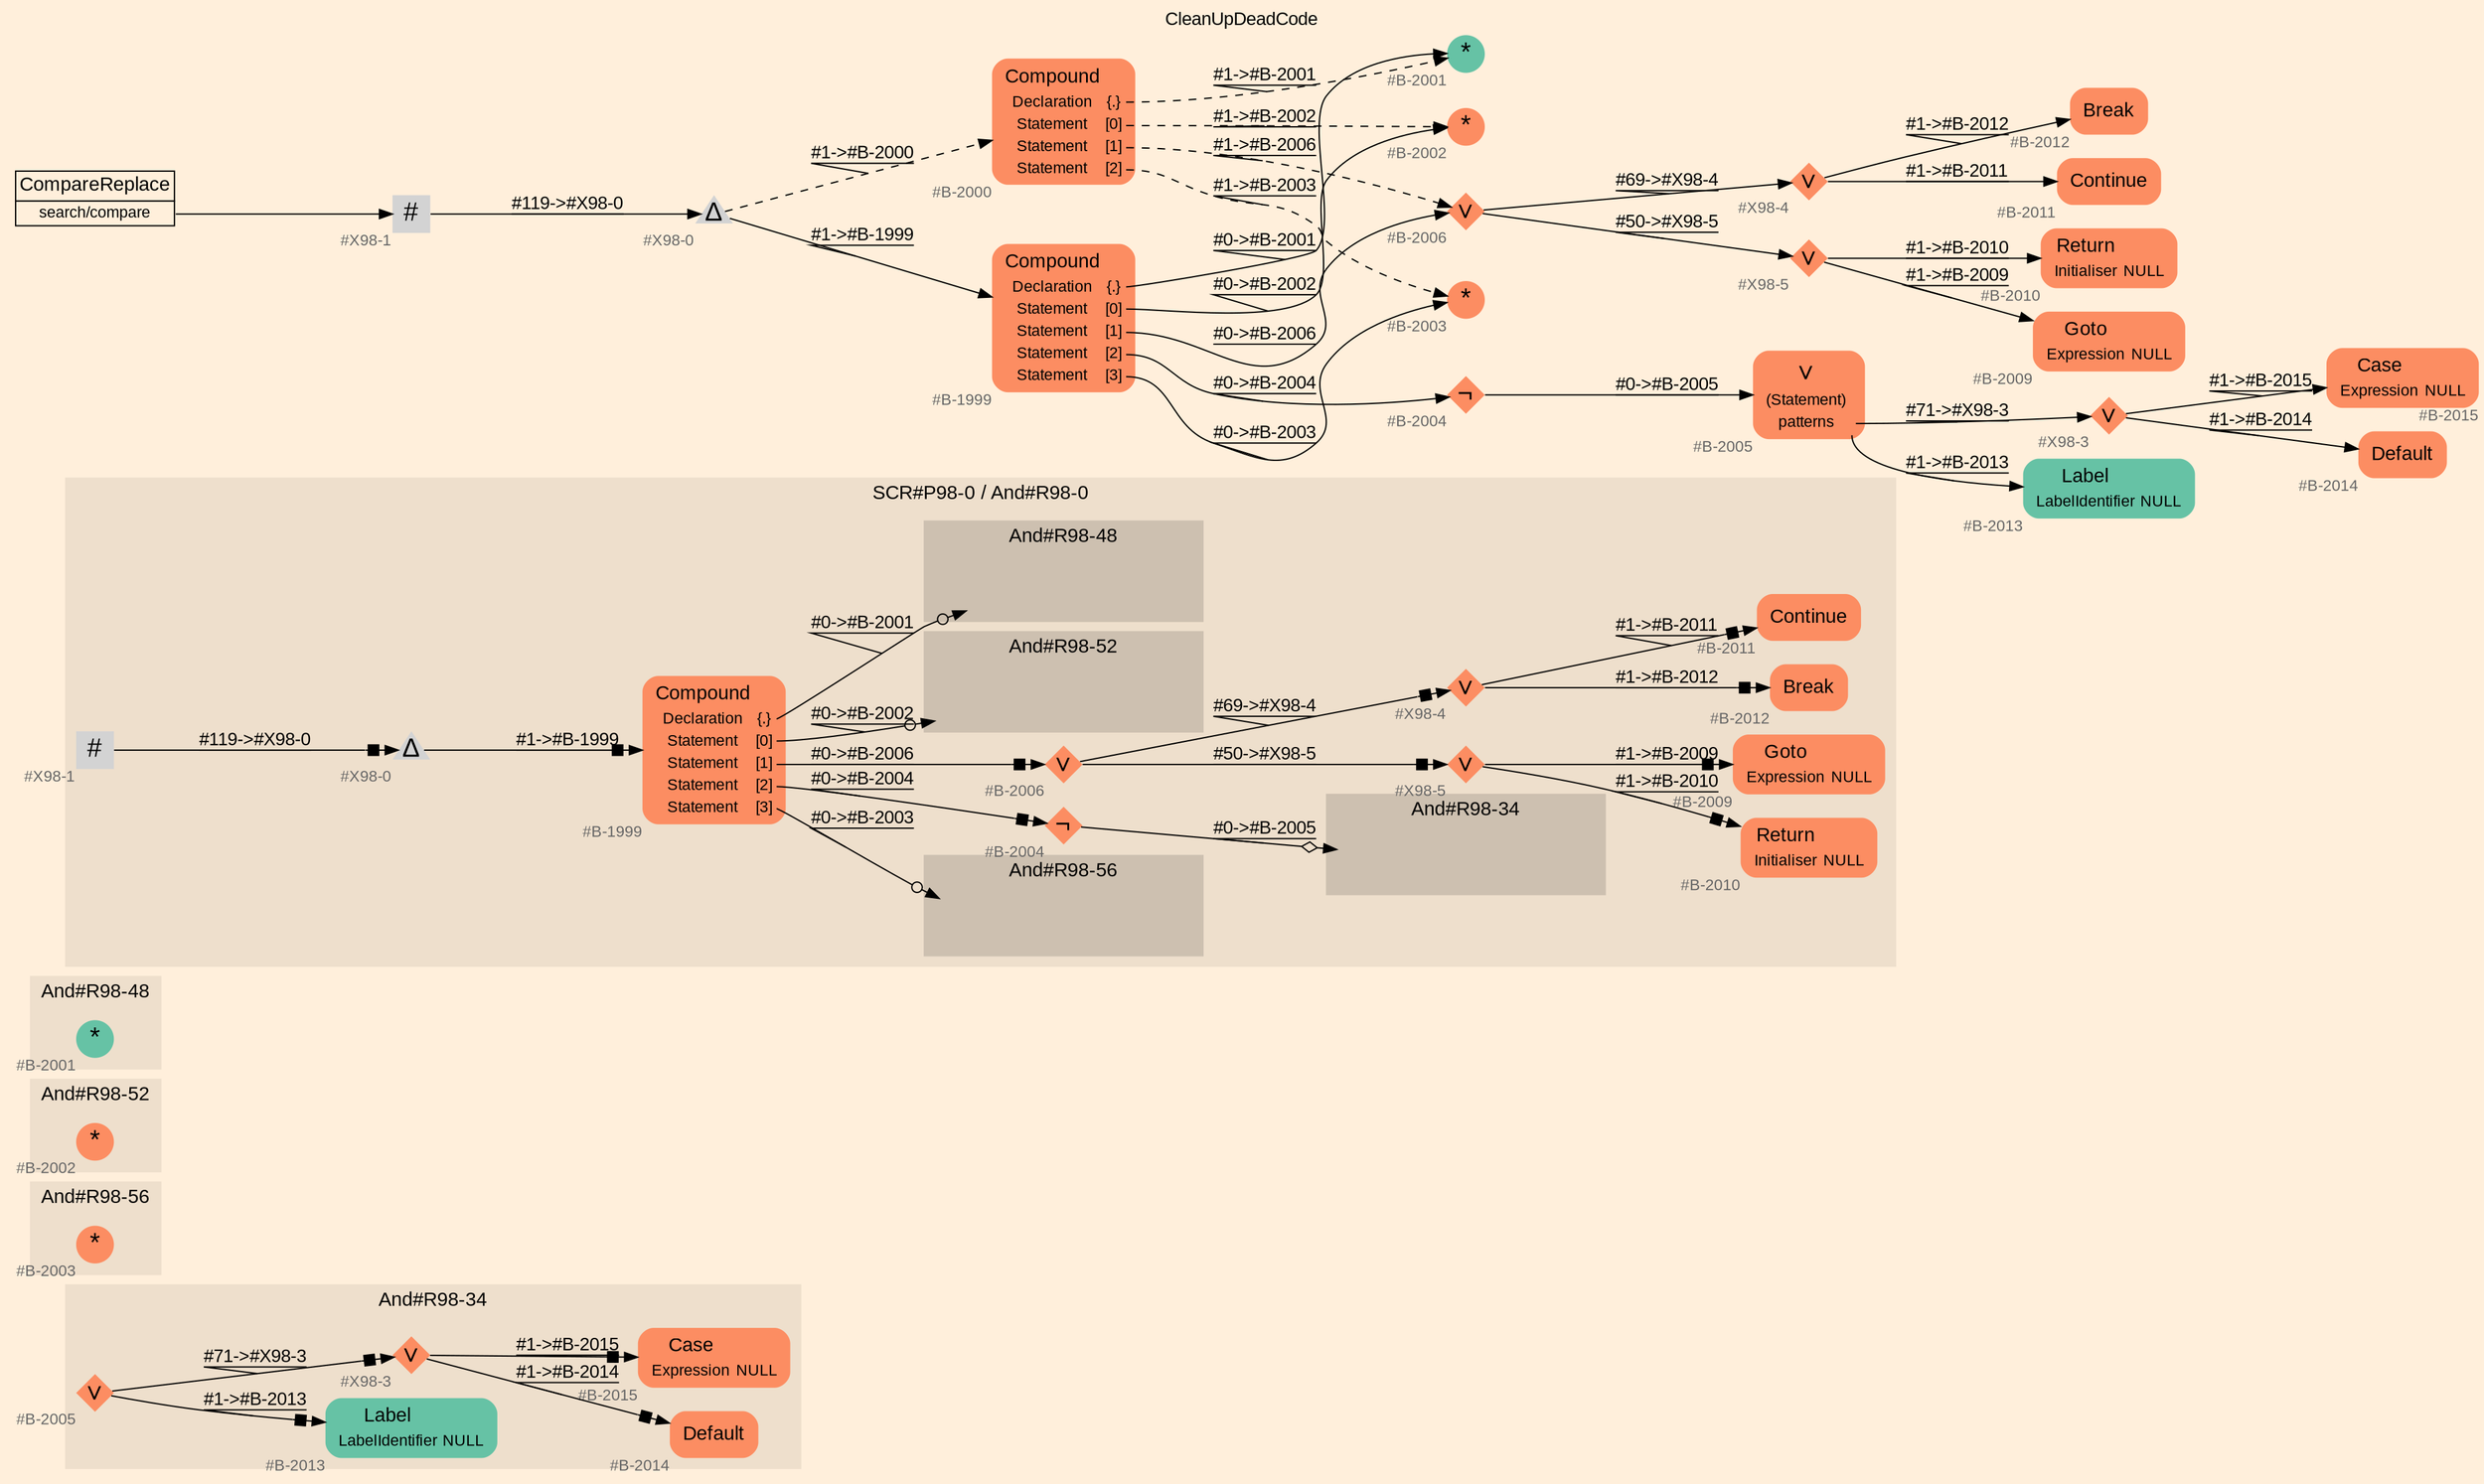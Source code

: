 digraph "CleanUpDeadCode" {
label = "CleanUpDeadCode"
labelloc = t
graph [
    rankdir = "LR"
    ranksep = 0.3
    bgcolor = antiquewhite1
    color = black
    fontcolor = black
    fontname = "Arial"
];
node [
    fontname = "Arial"
];
edge [
    fontname = "Arial"
];

// -------------------- figure And#R98-34 --------------------
// -------- region And#R98-34 ----------
subgraph "clusterAnd#R98-34" {
    label = "And#R98-34"
    style = "filled"
    color = antiquewhite2
    fontsize = "15"
    // -------- block And#R98-34/#B-2005 ----------
    "And#R98-34/#B-2005" [
        fillcolor = "/set28/2"
        xlabel = "#B-2005"
        fontsize = "12"
        fontcolor = grey40
        shape = "diamond"
        label = <<FONT COLOR="black" POINT-SIZE="20">∨</FONT>>
        style = "filled"
        penwidth = 0.0
        fixedsize = true
        width = 0.4
        height = 0.4
    ];
    
    // -------- block And#R98-34/#B-2013 ----------
    "And#R98-34/#B-2013" [
        fillcolor = "/set28/1"
        xlabel = "#B-2013"
        fontsize = "12"
        fontcolor = grey40
        shape = "plaintext"
        label = <<TABLE BORDER="0" CELLBORDER="0" CELLSPACING="0">
         <TR><TD><FONT COLOR="black" POINT-SIZE="15">Label</FONT></TD></TR>
         <TR><TD><FONT COLOR="black" POINT-SIZE="12">LabelIdentifier</FONT></TD><TD PORT="port0"><FONT COLOR="black" POINT-SIZE="12">NULL</FONT></TD></TR>
        </TABLE>>
        style = "rounded,filled"
    ];
    
    // -------- block And#R98-34/#B-2014 ----------
    "And#R98-34/#B-2014" [
        fillcolor = "/set28/2"
        xlabel = "#B-2014"
        fontsize = "12"
        fontcolor = grey40
        shape = "plaintext"
        label = <<TABLE BORDER="0" CELLBORDER="0" CELLSPACING="0">
         <TR><TD><FONT COLOR="black" POINT-SIZE="15">Default</FONT></TD></TR>
        </TABLE>>
        style = "rounded,filled"
    ];
    
    // -------- block And#R98-34/#B-2015 ----------
    "And#R98-34/#B-2015" [
        fillcolor = "/set28/2"
        xlabel = "#B-2015"
        fontsize = "12"
        fontcolor = grey40
        shape = "plaintext"
        label = <<TABLE BORDER="0" CELLBORDER="0" CELLSPACING="0">
         <TR><TD><FONT COLOR="black" POINT-SIZE="15">Case</FONT></TD></TR>
         <TR><TD><FONT COLOR="black" POINT-SIZE="12">Expression</FONT></TD><TD PORT="port0"><FONT COLOR="black" POINT-SIZE="12">NULL</FONT></TD></TR>
        </TABLE>>
        style = "rounded,filled"
    ];
    
    // -------- block And#R98-34/#X98-3 ----------
    "And#R98-34/#X98-3" [
        fillcolor = "/set28/2"
        xlabel = "#X98-3"
        fontsize = "12"
        fontcolor = grey40
        shape = "diamond"
        label = <<FONT COLOR="black" POINT-SIZE="20">∨</FONT>>
        style = "filled"
        penwidth = 0.0
        fixedsize = true
        width = 0.4
        height = 0.4
    ];
    
}

"And#R98-34/#B-2005" -> "And#R98-34/#X98-3" [
    arrowhead="normalnonebox"
    label = "#71-&gt;#X98-3"
    decorate = true
    color = black
    fontcolor = black
];

"And#R98-34/#B-2005" -> "And#R98-34/#B-2013" [
    arrowhead="normalnonebox"
    label = "#1-&gt;#B-2013"
    decorate = true
    color = black
    fontcolor = black
];

"And#R98-34/#X98-3" -> "And#R98-34/#B-2015" [
    arrowhead="normalnonebox"
    label = "#1-&gt;#B-2015"
    decorate = true
    color = black
    fontcolor = black
];

"And#R98-34/#X98-3" -> "And#R98-34/#B-2014" [
    arrowhead="normalnonebox"
    label = "#1-&gt;#B-2014"
    decorate = true
    color = black
    fontcolor = black
];


// -------------------- figure And#R98-56 --------------------
// -------- region And#R98-56 ----------
subgraph "clusterAnd#R98-56" {
    label = "And#R98-56"
    style = "filled"
    color = antiquewhite2
    fontsize = "15"
    // -------- block And#R98-56/#B-2003 ----------
    "And#R98-56/#B-2003" [
        fillcolor = "/set28/2"
        xlabel = "#B-2003"
        fontsize = "12"
        fontcolor = grey40
        shape = "circle"
        label = <<FONT COLOR="black" POINT-SIZE="20">*</FONT>>
        style = "filled"
        penwidth = 0.0
        fixedsize = true
        width = 0.4
        height = 0.4
    ];
    
}


// -------------------- figure And#R98-52 --------------------
// -------- region And#R98-52 ----------
subgraph "clusterAnd#R98-52" {
    label = "And#R98-52"
    style = "filled"
    color = antiquewhite2
    fontsize = "15"
    // -------- block And#R98-52/#B-2002 ----------
    "And#R98-52/#B-2002" [
        fillcolor = "/set28/2"
        xlabel = "#B-2002"
        fontsize = "12"
        fontcolor = grey40
        shape = "circle"
        label = <<FONT COLOR="black" POINT-SIZE="20">*</FONT>>
        style = "filled"
        penwidth = 0.0
        fixedsize = true
        width = 0.4
        height = 0.4
    ];
    
}


// -------------------- figure And#R98-48 --------------------
// -------- region And#R98-48 ----------
subgraph "clusterAnd#R98-48" {
    label = "And#R98-48"
    style = "filled"
    color = antiquewhite2
    fontsize = "15"
    // -------- block And#R98-48/#B-2001 ----------
    "And#R98-48/#B-2001" [
        fillcolor = "/set28/1"
        xlabel = "#B-2001"
        fontsize = "12"
        fontcolor = grey40
        shape = "circle"
        label = <<FONT COLOR="black" POINT-SIZE="20">*</FONT>>
        style = "filled"
        penwidth = 0.0
        fixedsize = true
        width = 0.4
        height = 0.4
    ];
    
}


// -------------------- figure And#R98-0 --------------------
// -------- region And#R98-0 ----------
subgraph "clusterAnd#R98-0" {
    label = "SCR#P98-0 / And#R98-0"
    style = "filled"
    color = antiquewhite2
    fontsize = "15"
    // -------- block And#R98-0/#B-1999 ----------
    "And#R98-0/#B-1999" [
        fillcolor = "/set28/2"
        xlabel = "#B-1999"
        fontsize = "12"
        fontcolor = grey40
        shape = "plaintext"
        label = <<TABLE BORDER="0" CELLBORDER="0" CELLSPACING="0">
         <TR><TD><FONT COLOR="black" POINT-SIZE="15">Compound</FONT></TD></TR>
         <TR><TD><FONT COLOR="black" POINT-SIZE="12">Declaration</FONT></TD><TD PORT="port0"><FONT COLOR="black" POINT-SIZE="12">{.}</FONT></TD></TR>
         <TR><TD><FONT COLOR="black" POINT-SIZE="12">Statement</FONT></TD><TD PORT="port1"><FONT COLOR="black" POINT-SIZE="12">[0]</FONT></TD></TR>
         <TR><TD><FONT COLOR="black" POINT-SIZE="12">Statement</FONT></TD><TD PORT="port2"><FONT COLOR="black" POINT-SIZE="12">[1]</FONT></TD></TR>
         <TR><TD><FONT COLOR="black" POINT-SIZE="12">Statement</FONT></TD><TD PORT="port3"><FONT COLOR="black" POINT-SIZE="12">[2]</FONT></TD></TR>
         <TR><TD><FONT COLOR="black" POINT-SIZE="12">Statement</FONT></TD><TD PORT="port4"><FONT COLOR="black" POINT-SIZE="12">[3]</FONT></TD></TR>
        </TABLE>>
        style = "rounded,filled"
    ];
    
    // -------- block And#R98-0/#B-2004 ----------
    "And#R98-0/#B-2004" [
        fillcolor = "/set28/2"
        xlabel = "#B-2004"
        fontsize = "12"
        fontcolor = grey40
        shape = "diamond"
        label = <<FONT COLOR="black" POINT-SIZE="20">¬</FONT>>
        style = "filled"
        penwidth = 0.0
        fixedsize = true
        width = 0.4
        height = 0.4
    ];
    
    // -------- block And#R98-0/#B-2006 ----------
    "And#R98-0/#B-2006" [
        fillcolor = "/set28/2"
        xlabel = "#B-2006"
        fontsize = "12"
        fontcolor = grey40
        shape = "diamond"
        label = <<FONT COLOR="black" POINT-SIZE="20">∨</FONT>>
        style = "filled"
        penwidth = 0.0
        fixedsize = true
        width = 0.4
        height = 0.4
    ];
    
    // -------- block And#R98-0/#B-2009 ----------
    "And#R98-0/#B-2009" [
        fillcolor = "/set28/2"
        xlabel = "#B-2009"
        fontsize = "12"
        fontcolor = grey40
        shape = "plaintext"
        label = <<TABLE BORDER="0" CELLBORDER="0" CELLSPACING="0">
         <TR><TD><FONT COLOR="black" POINT-SIZE="15">Goto</FONT></TD></TR>
         <TR><TD><FONT COLOR="black" POINT-SIZE="12">Expression</FONT></TD><TD PORT="port0"><FONT COLOR="black" POINT-SIZE="12">NULL</FONT></TD></TR>
        </TABLE>>
        style = "rounded,filled"
    ];
    
    // -------- block And#R98-0/#B-2010 ----------
    "And#R98-0/#B-2010" [
        fillcolor = "/set28/2"
        xlabel = "#B-2010"
        fontsize = "12"
        fontcolor = grey40
        shape = "plaintext"
        label = <<TABLE BORDER="0" CELLBORDER="0" CELLSPACING="0">
         <TR><TD><FONT COLOR="black" POINT-SIZE="15">Return</FONT></TD></TR>
         <TR><TD><FONT COLOR="black" POINT-SIZE="12">Initialiser</FONT></TD><TD PORT="port0"><FONT COLOR="black" POINT-SIZE="12">NULL</FONT></TD></TR>
        </TABLE>>
        style = "rounded,filled"
    ];
    
    // -------- block And#R98-0/#B-2011 ----------
    "And#R98-0/#B-2011" [
        fillcolor = "/set28/2"
        xlabel = "#B-2011"
        fontsize = "12"
        fontcolor = grey40
        shape = "plaintext"
        label = <<TABLE BORDER="0" CELLBORDER="0" CELLSPACING="0">
         <TR><TD><FONT COLOR="black" POINT-SIZE="15">Continue</FONT></TD></TR>
        </TABLE>>
        style = "rounded,filled"
    ];
    
    // -------- block And#R98-0/#B-2012 ----------
    "And#R98-0/#B-2012" [
        fillcolor = "/set28/2"
        xlabel = "#B-2012"
        fontsize = "12"
        fontcolor = grey40
        shape = "plaintext"
        label = <<TABLE BORDER="0" CELLBORDER="0" CELLSPACING="0">
         <TR><TD><FONT COLOR="black" POINT-SIZE="15">Break</FONT></TD></TR>
        </TABLE>>
        style = "rounded,filled"
    ];
    
    // -------- block And#R98-0/#X98-0 ----------
    "And#R98-0/#X98-0" [
        xlabel = "#X98-0"
        fontsize = "12"
        fontcolor = grey40
        shape = "triangle"
        label = <<FONT COLOR="black" POINT-SIZE="20">Δ</FONT>>
        style = "filled"
        penwidth = 0.0
        fixedsize = true
        width = 0.4
        height = 0.4
    ];
    
    // -------- block And#R98-0/#X98-1 ----------
    "And#R98-0/#X98-1" [
        xlabel = "#X98-1"
        fontsize = "12"
        fontcolor = grey40
        shape = "square"
        label = <<FONT COLOR="black" POINT-SIZE="20">#</FONT>>
        style = "filled"
        penwidth = 0.0
        fixedsize = true
        width = 0.4
        height = 0.4
    ];
    
    // -------- block And#R98-0/#X98-4 ----------
    "And#R98-0/#X98-4" [
        fillcolor = "/set28/2"
        xlabel = "#X98-4"
        fontsize = "12"
        fontcolor = grey40
        shape = "diamond"
        label = <<FONT COLOR="black" POINT-SIZE="20">∨</FONT>>
        style = "filled"
        penwidth = 0.0
        fixedsize = true
        width = 0.4
        height = 0.4
    ];
    
    // -------- block And#R98-0/#X98-5 ----------
    "And#R98-0/#X98-5" [
        fillcolor = "/set28/2"
        xlabel = "#X98-5"
        fontsize = "12"
        fontcolor = grey40
        shape = "diamond"
        label = <<FONT COLOR="black" POINT-SIZE="20">∨</FONT>>
        style = "filled"
        penwidth = 0.0
        fixedsize = true
        width = 0.4
        height = 0.4
    ];
    
    // -------- region And#R98-0/And#R98-48 ----------
    subgraph "clusterAnd#R98-0/And#R98-48" {
        label = "And#R98-48"
        style = "filled"
        color = antiquewhite3
        fontsize = "15"
        // -------- block And#R98-0/And#R98-48/#B-2001 ----------
        "And#R98-0/And#R98-48/#B-2001" [
            fillcolor = "/set28/1"
            xlabel = "#B-2001"
            fontsize = "12"
            fontcolor = grey40
            shape = "none"
            style = "invisible"
        ];
        
    }
    
    // -------- region And#R98-0/And#R98-52 ----------
    subgraph "clusterAnd#R98-0/And#R98-52" {
        label = "And#R98-52"
        style = "filled"
        color = antiquewhite3
        fontsize = "15"
        // -------- block And#R98-0/And#R98-52/#B-2002 ----------
        "And#R98-0/And#R98-52/#B-2002" [
            fillcolor = "/set28/2"
            xlabel = "#B-2002"
            fontsize = "12"
            fontcolor = grey40
            shape = "none"
            style = "invisible"
        ];
        
    }
    
    // -------- region And#R98-0/And#R98-56 ----------
    subgraph "clusterAnd#R98-0/And#R98-56" {
        label = "And#R98-56"
        style = "filled"
        color = antiquewhite3
        fontsize = "15"
        // -------- block And#R98-0/And#R98-56/#B-2003 ----------
        "And#R98-0/And#R98-56/#B-2003" [
            fillcolor = "/set28/2"
            xlabel = "#B-2003"
            fontsize = "12"
            fontcolor = grey40
            shape = "none"
            style = "invisible"
        ];
        
    }
    
    // -------- region And#R98-0/And#R98-34 ----------
    subgraph "clusterAnd#R98-0/And#R98-34" {
        label = "And#R98-34"
        style = "filled"
        color = antiquewhite3
        fontsize = "15"
        // -------- block And#R98-0/And#R98-34/#B-2005 ----------
        "And#R98-0/And#R98-34/#B-2005" [
            fillcolor = "/set28/2"
            xlabel = "#B-2005"
            fontsize = "12"
            fontcolor = grey40
            shape = "none"
            style = "invisible"
        ];
        
    }
    
}

"And#R98-0/#B-1999":port0 -> "And#R98-0/And#R98-48/#B-2001" [
    arrowhead="normalnoneodot"
    label = "#0-&gt;#B-2001"
    decorate = true
    color = black
    fontcolor = black
];

"And#R98-0/#B-1999":port1 -> "And#R98-0/And#R98-52/#B-2002" [
    arrowhead="normalnoneodot"
    label = "#0-&gt;#B-2002"
    decorate = true
    color = black
    fontcolor = black
];

"And#R98-0/#B-1999":port2 -> "And#R98-0/#B-2006" [
    arrowhead="normalnonebox"
    label = "#0-&gt;#B-2006"
    decorate = true
    color = black
    fontcolor = black
];

"And#R98-0/#B-1999":port3 -> "And#R98-0/#B-2004" [
    arrowhead="normalnonebox"
    label = "#0-&gt;#B-2004"
    decorate = true
    color = black
    fontcolor = black
];

"And#R98-0/#B-1999":port4 -> "And#R98-0/And#R98-56/#B-2003" [
    arrowhead="normalnoneodot"
    label = "#0-&gt;#B-2003"
    decorate = true
    color = black
    fontcolor = black
];

"And#R98-0/#B-2004" -> "And#R98-0/And#R98-34/#B-2005" [
    arrowhead="normalnoneodiamond"
    label = "#0-&gt;#B-2005"
    decorate = true
    color = black
    fontcolor = black
];

"And#R98-0/#B-2006" -> "And#R98-0/#X98-4" [
    arrowhead="normalnonebox"
    label = "#69-&gt;#X98-4"
    decorate = true
    color = black
    fontcolor = black
];

"And#R98-0/#B-2006" -> "And#R98-0/#X98-5" [
    arrowhead="normalnonebox"
    label = "#50-&gt;#X98-5"
    decorate = true
    color = black
    fontcolor = black
];

"And#R98-0/#X98-0" -> "And#R98-0/#B-1999" [
    arrowhead="normalnonebox"
    label = "#1-&gt;#B-1999"
    decorate = true
    color = black
    fontcolor = black
];

"And#R98-0/#X98-1" -> "And#R98-0/#X98-0" [
    arrowhead="normalnonebox"
    label = "#119-&gt;#X98-0"
    decorate = true
    color = black
    fontcolor = black
];

"And#R98-0/#X98-4" -> "And#R98-0/#B-2012" [
    arrowhead="normalnonebox"
    label = "#1-&gt;#B-2012"
    decorate = true
    color = black
    fontcolor = black
];

"And#R98-0/#X98-4" -> "And#R98-0/#B-2011" [
    arrowhead="normalnonebox"
    label = "#1-&gt;#B-2011"
    decorate = true
    color = black
    fontcolor = black
];

"And#R98-0/#X98-5" -> "And#R98-0/#B-2010" [
    arrowhead="normalnonebox"
    label = "#1-&gt;#B-2010"
    decorate = true
    color = black
    fontcolor = black
];

"And#R98-0/#X98-5" -> "And#R98-0/#B-2009" [
    arrowhead="normalnonebox"
    label = "#1-&gt;#B-2009"
    decorate = true
    color = black
    fontcolor = black
];


// -------------------- transformation figure --------------------
// -------- block CR#X98-2 ----------
"CR#X98-2" [
    fillcolor = antiquewhite1
    fontsize = "12"
    fontcolor = grey40
    shape = "plaintext"
    label = <<TABLE BORDER="0" CELLBORDER="1" CELLSPACING="0">
     <TR><TD><FONT COLOR="black" POINT-SIZE="15">CompareReplace</FONT></TD></TR>
     <TR><TD PORT="port0"><FONT COLOR="black" POINT-SIZE="12">search/compare</FONT></TD></TR>
    </TABLE>>
    style = "filled"
    color = black
];

// -------- block #X98-1 ----------
"#X98-1" [
    xlabel = "#X98-1"
    fontsize = "12"
    fontcolor = grey40
    shape = "square"
    label = <<FONT COLOR="black" POINT-SIZE="20">#</FONT>>
    style = "filled"
    penwidth = 0.0
    fixedsize = true
    width = 0.4
    height = 0.4
];

// -------- block #X98-0 ----------
"#X98-0" [
    xlabel = "#X98-0"
    fontsize = "12"
    fontcolor = grey40
    shape = "triangle"
    label = <<FONT COLOR="black" POINT-SIZE="20">Δ</FONT>>
    style = "filled"
    penwidth = 0.0
    fixedsize = true
    width = 0.4
    height = 0.4
];

// -------- block #B-1999 ----------
"#B-1999" [
    fillcolor = "/set28/2"
    xlabel = "#B-1999"
    fontsize = "12"
    fontcolor = grey40
    shape = "plaintext"
    label = <<TABLE BORDER="0" CELLBORDER="0" CELLSPACING="0">
     <TR><TD><FONT COLOR="black" POINT-SIZE="15">Compound</FONT></TD></TR>
     <TR><TD><FONT COLOR="black" POINT-SIZE="12">Declaration</FONT></TD><TD PORT="port0"><FONT COLOR="black" POINT-SIZE="12">{.}</FONT></TD></TR>
     <TR><TD><FONT COLOR="black" POINT-SIZE="12">Statement</FONT></TD><TD PORT="port1"><FONT COLOR="black" POINT-SIZE="12">[0]</FONT></TD></TR>
     <TR><TD><FONT COLOR="black" POINT-SIZE="12">Statement</FONT></TD><TD PORT="port2"><FONT COLOR="black" POINT-SIZE="12">[1]</FONT></TD></TR>
     <TR><TD><FONT COLOR="black" POINT-SIZE="12">Statement</FONT></TD><TD PORT="port3"><FONT COLOR="black" POINT-SIZE="12">[2]</FONT></TD></TR>
     <TR><TD><FONT COLOR="black" POINT-SIZE="12">Statement</FONT></TD><TD PORT="port4"><FONT COLOR="black" POINT-SIZE="12">[3]</FONT></TD></TR>
    </TABLE>>
    style = "rounded,filled"
];

// -------- block #B-2001 ----------
"#B-2001" [
    fillcolor = "/set28/1"
    xlabel = "#B-2001"
    fontsize = "12"
    fontcolor = grey40
    shape = "circle"
    label = <<FONT COLOR="black" POINT-SIZE="20">*</FONT>>
    style = "filled"
    penwidth = 0.0
    fixedsize = true
    width = 0.4
    height = 0.4
];

// -------- block #B-2002 ----------
"#B-2002" [
    fillcolor = "/set28/2"
    xlabel = "#B-2002"
    fontsize = "12"
    fontcolor = grey40
    shape = "circle"
    label = <<FONT COLOR="black" POINT-SIZE="20">*</FONT>>
    style = "filled"
    penwidth = 0.0
    fixedsize = true
    width = 0.4
    height = 0.4
];

// -------- block #B-2006 ----------
"#B-2006" [
    fillcolor = "/set28/2"
    xlabel = "#B-2006"
    fontsize = "12"
    fontcolor = grey40
    shape = "diamond"
    label = <<FONT COLOR="black" POINT-SIZE="20">∨</FONT>>
    style = "filled"
    penwidth = 0.0
    fixedsize = true
    width = 0.4
    height = 0.4
];

// -------- block #X98-4 ----------
"#X98-4" [
    fillcolor = "/set28/2"
    xlabel = "#X98-4"
    fontsize = "12"
    fontcolor = grey40
    shape = "diamond"
    label = <<FONT COLOR="black" POINT-SIZE="20">∨</FONT>>
    style = "filled"
    penwidth = 0.0
    fixedsize = true
    width = 0.4
    height = 0.4
];

// -------- block #B-2012 ----------
"#B-2012" [
    fillcolor = "/set28/2"
    xlabel = "#B-2012"
    fontsize = "12"
    fontcolor = grey40
    shape = "plaintext"
    label = <<TABLE BORDER="0" CELLBORDER="0" CELLSPACING="0">
     <TR><TD><FONT COLOR="black" POINT-SIZE="15">Break</FONT></TD></TR>
    </TABLE>>
    style = "rounded,filled"
];

// -------- block #B-2011 ----------
"#B-2011" [
    fillcolor = "/set28/2"
    xlabel = "#B-2011"
    fontsize = "12"
    fontcolor = grey40
    shape = "plaintext"
    label = <<TABLE BORDER="0" CELLBORDER="0" CELLSPACING="0">
     <TR><TD><FONT COLOR="black" POINT-SIZE="15">Continue</FONT></TD></TR>
    </TABLE>>
    style = "rounded,filled"
];

// -------- block #X98-5 ----------
"#X98-5" [
    fillcolor = "/set28/2"
    xlabel = "#X98-5"
    fontsize = "12"
    fontcolor = grey40
    shape = "diamond"
    label = <<FONT COLOR="black" POINT-SIZE="20">∨</FONT>>
    style = "filled"
    penwidth = 0.0
    fixedsize = true
    width = 0.4
    height = 0.4
];

// -------- block #B-2010 ----------
"#B-2010" [
    fillcolor = "/set28/2"
    xlabel = "#B-2010"
    fontsize = "12"
    fontcolor = grey40
    shape = "plaintext"
    label = <<TABLE BORDER="0" CELLBORDER="0" CELLSPACING="0">
     <TR><TD><FONT COLOR="black" POINT-SIZE="15">Return</FONT></TD></TR>
     <TR><TD><FONT COLOR="black" POINT-SIZE="12">Initialiser</FONT></TD><TD PORT="port0"><FONT COLOR="black" POINT-SIZE="12">NULL</FONT></TD></TR>
    </TABLE>>
    style = "rounded,filled"
];

// -------- block #B-2009 ----------
"#B-2009" [
    fillcolor = "/set28/2"
    xlabel = "#B-2009"
    fontsize = "12"
    fontcolor = grey40
    shape = "plaintext"
    label = <<TABLE BORDER="0" CELLBORDER="0" CELLSPACING="0">
     <TR><TD><FONT COLOR="black" POINT-SIZE="15">Goto</FONT></TD></TR>
     <TR><TD><FONT COLOR="black" POINT-SIZE="12">Expression</FONT></TD><TD PORT="port0"><FONT COLOR="black" POINT-SIZE="12">NULL</FONT></TD></TR>
    </TABLE>>
    style = "rounded,filled"
];

// -------- block #B-2004 ----------
"#B-2004" [
    fillcolor = "/set28/2"
    xlabel = "#B-2004"
    fontsize = "12"
    fontcolor = grey40
    shape = "diamond"
    label = <<FONT COLOR="black" POINT-SIZE="20">¬</FONT>>
    style = "filled"
    penwidth = 0.0
    fixedsize = true
    width = 0.4
    height = 0.4
];

// -------- block #B-2005 ----------
"#B-2005" [
    fillcolor = "/set28/2"
    xlabel = "#B-2005"
    fontsize = "12"
    fontcolor = grey40
    shape = "plaintext"
    label = <<TABLE BORDER="0" CELLBORDER="0" CELLSPACING="0">
     <TR><TD><FONT COLOR="black" POINT-SIZE="20">∨</FONT></TD></TR>
     <TR><TD><FONT COLOR="black" POINT-SIZE="12">(Statement)</FONT></TD><TD PORT="port0"></TD></TR>
     <TR><TD><FONT COLOR="black" POINT-SIZE="12">patterns</FONT></TD><TD PORT="port1"></TD></TR>
    </TABLE>>
    style = "rounded,filled"
];

// -------- block #X98-3 ----------
"#X98-3" [
    fillcolor = "/set28/2"
    xlabel = "#X98-3"
    fontsize = "12"
    fontcolor = grey40
    shape = "diamond"
    label = <<FONT COLOR="black" POINT-SIZE="20">∨</FONT>>
    style = "filled"
    penwidth = 0.0
    fixedsize = true
    width = 0.4
    height = 0.4
];

// -------- block #B-2015 ----------
"#B-2015" [
    fillcolor = "/set28/2"
    xlabel = "#B-2015"
    fontsize = "12"
    fontcolor = grey40
    shape = "plaintext"
    label = <<TABLE BORDER="0" CELLBORDER="0" CELLSPACING="0">
     <TR><TD><FONT COLOR="black" POINT-SIZE="15">Case</FONT></TD></TR>
     <TR><TD><FONT COLOR="black" POINT-SIZE="12">Expression</FONT></TD><TD PORT="port0"><FONT COLOR="black" POINT-SIZE="12">NULL</FONT></TD></TR>
    </TABLE>>
    style = "rounded,filled"
];

// -------- block #B-2014 ----------
"#B-2014" [
    fillcolor = "/set28/2"
    xlabel = "#B-2014"
    fontsize = "12"
    fontcolor = grey40
    shape = "plaintext"
    label = <<TABLE BORDER="0" CELLBORDER="0" CELLSPACING="0">
     <TR><TD><FONT COLOR="black" POINT-SIZE="15">Default</FONT></TD></TR>
    </TABLE>>
    style = "rounded,filled"
];

// -------- block #B-2013 ----------
"#B-2013" [
    fillcolor = "/set28/1"
    xlabel = "#B-2013"
    fontsize = "12"
    fontcolor = grey40
    shape = "plaintext"
    label = <<TABLE BORDER="0" CELLBORDER="0" CELLSPACING="0">
     <TR><TD><FONT COLOR="black" POINT-SIZE="15">Label</FONT></TD></TR>
     <TR><TD><FONT COLOR="black" POINT-SIZE="12">LabelIdentifier</FONT></TD><TD PORT="port0"><FONT COLOR="black" POINT-SIZE="12">NULL</FONT></TD></TR>
    </TABLE>>
    style = "rounded,filled"
];

// -------- block #B-2003 ----------
"#B-2003" [
    fillcolor = "/set28/2"
    xlabel = "#B-2003"
    fontsize = "12"
    fontcolor = grey40
    shape = "circle"
    label = <<FONT COLOR="black" POINT-SIZE="20">*</FONT>>
    style = "filled"
    penwidth = 0.0
    fixedsize = true
    width = 0.4
    height = 0.4
];

// -------- block #B-2000 ----------
"#B-2000" [
    fillcolor = "/set28/2"
    xlabel = "#B-2000"
    fontsize = "12"
    fontcolor = grey40
    shape = "plaintext"
    label = <<TABLE BORDER="0" CELLBORDER="0" CELLSPACING="0">
     <TR><TD><FONT COLOR="black" POINT-SIZE="15">Compound</FONT></TD></TR>
     <TR><TD><FONT COLOR="black" POINT-SIZE="12">Declaration</FONT></TD><TD PORT="port0"><FONT COLOR="black" POINT-SIZE="12">{.}</FONT></TD></TR>
     <TR><TD><FONT COLOR="black" POINT-SIZE="12">Statement</FONT></TD><TD PORT="port1"><FONT COLOR="black" POINT-SIZE="12">[0]</FONT></TD></TR>
     <TR><TD><FONT COLOR="black" POINT-SIZE="12">Statement</FONT></TD><TD PORT="port2"><FONT COLOR="black" POINT-SIZE="12">[1]</FONT></TD></TR>
     <TR><TD><FONT COLOR="black" POINT-SIZE="12">Statement</FONT></TD><TD PORT="port3"><FONT COLOR="black" POINT-SIZE="12">[2]</FONT></TD></TR>
    </TABLE>>
    style = "rounded,filled"
];

"CR#X98-2":port0 -> "#X98-1" [
    label = ""
    decorate = true
    color = black
    fontcolor = black
];

"#X98-1" -> "#X98-0" [
    label = "#119-&gt;#X98-0"
    decorate = true
    color = black
    fontcolor = black
];

"#X98-0" -> "#B-1999" [
    label = "#1-&gt;#B-1999"
    decorate = true
    color = black
    fontcolor = black
];

"#X98-0" -> "#B-2000" [
    style="dashed"
    label = "#1-&gt;#B-2000"
    decorate = true
    color = black
    fontcolor = black
];

"#B-1999":port0 -> "#B-2001" [
    label = "#0-&gt;#B-2001"
    decorate = true
    color = black
    fontcolor = black
];

"#B-1999":port1 -> "#B-2002" [
    label = "#0-&gt;#B-2002"
    decorate = true
    color = black
    fontcolor = black
];

"#B-1999":port2 -> "#B-2006" [
    label = "#0-&gt;#B-2006"
    decorate = true
    color = black
    fontcolor = black
];

"#B-1999":port3 -> "#B-2004" [
    label = "#0-&gt;#B-2004"
    decorate = true
    color = black
    fontcolor = black
];

"#B-1999":port4 -> "#B-2003" [
    label = "#0-&gt;#B-2003"
    decorate = true
    color = black
    fontcolor = black
];

"#B-2006" -> "#X98-4" [
    label = "#69-&gt;#X98-4"
    decorate = true
    color = black
    fontcolor = black
];

"#B-2006" -> "#X98-5" [
    label = "#50-&gt;#X98-5"
    decorate = true
    color = black
    fontcolor = black
];

"#X98-4" -> "#B-2012" [
    label = "#1-&gt;#B-2012"
    decorate = true
    color = black
    fontcolor = black
];

"#X98-4" -> "#B-2011" [
    label = "#1-&gt;#B-2011"
    decorate = true
    color = black
    fontcolor = black
];

"#X98-5" -> "#B-2010" [
    label = "#1-&gt;#B-2010"
    decorate = true
    color = black
    fontcolor = black
];

"#X98-5" -> "#B-2009" [
    label = "#1-&gt;#B-2009"
    decorate = true
    color = black
    fontcolor = black
];

"#B-2004" -> "#B-2005" [
    label = "#0-&gt;#B-2005"
    decorate = true
    color = black
    fontcolor = black
];

"#B-2005":port1 -> "#X98-3" [
    label = "#71-&gt;#X98-3"
    decorate = true
    color = black
    fontcolor = black
];

"#B-2005":port1 -> "#B-2013" [
    label = "#1-&gt;#B-2013"
    decorate = true
    color = black
    fontcolor = black
];

"#X98-3" -> "#B-2015" [
    label = "#1-&gt;#B-2015"
    decorate = true
    color = black
    fontcolor = black
];

"#X98-3" -> "#B-2014" [
    label = "#1-&gt;#B-2014"
    decorate = true
    color = black
    fontcolor = black
];

"#B-2000":port0 -> "#B-2001" [
    style="dashed"
    label = "#1-&gt;#B-2001"
    decorate = true
    color = black
    fontcolor = black
];

"#B-2000":port1 -> "#B-2002" [
    style="dashed"
    label = "#1-&gt;#B-2002"
    decorate = true
    color = black
    fontcolor = black
];

"#B-2000":port2 -> "#B-2006" [
    style="dashed"
    label = "#1-&gt;#B-2006"
    decorate = true
    color = black
    fontcolor = black
];

"#B-2000":port3 -> "#B-2003" [
    style="dashed"
    label = "#1-&gt;#B-2003"
    decorate = true
    color = black
    fontcolor = black
];


}
